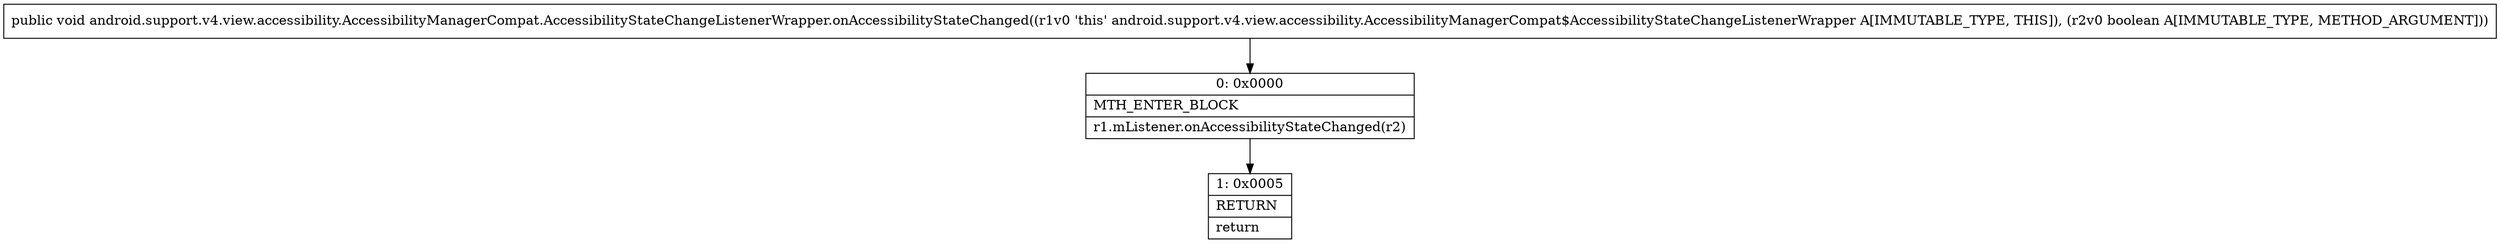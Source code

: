 digraph "CFG forandroid.support.v4.view.accessibility.AccessibilityManagerCompat.AccessibilityStateChangeListenerWrapper.onAccessibilityStateChanged(Z)V" {
Node_0 [shape=record,label="{0\:\ 0x0000|MTH_ENTER_BLOCK\l|r1.mListener.onAccessibilityStateChanged(r2)\l}"];
Node_1 [shape=record,label="{1\:\ 0x0005|RETURN\l|return\l}"];
MethodNode[shape=record,label="{public void android.support.v4.view.accessibility.AccessibilityManagerCompat.AccessibilityStateChangeListenerWrapper.onAccessibilityStateChanged((r1v0 'this' android.support.v4.view.accessibility.AccessibilityManagerCompat$AccessibilityStateChangeListenerWrapper A[IMMUTABLE_TYPE, THIS]), (r2v0 boolean A[IMMUTABLE_TYPE, METHOD_ARGUMENT])) }"];
MethodNode -> Node_0;
Node_0 -> Node_1;
}

